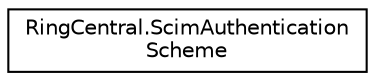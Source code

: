 digraph "Graphical Class Hierarchy"
{
 // LATEX_PDF_SIZE
  edge [fontname="Helvetica",fontsize="10",labelfontname="Helvetica",labelfontsize="10"];
  node [fontname="Helvetica",fontsize="10",shape=record];
  rankdir="LR";
  Node0 [label="RingCentral.ScimAuthentication\lScheme",height=0.2,width=0.4,color="black", fillcolor="white", style="filled",URL="$classRingCentral_1_1ScimAuthenticationScheme.html",tooltip=" "];
}

